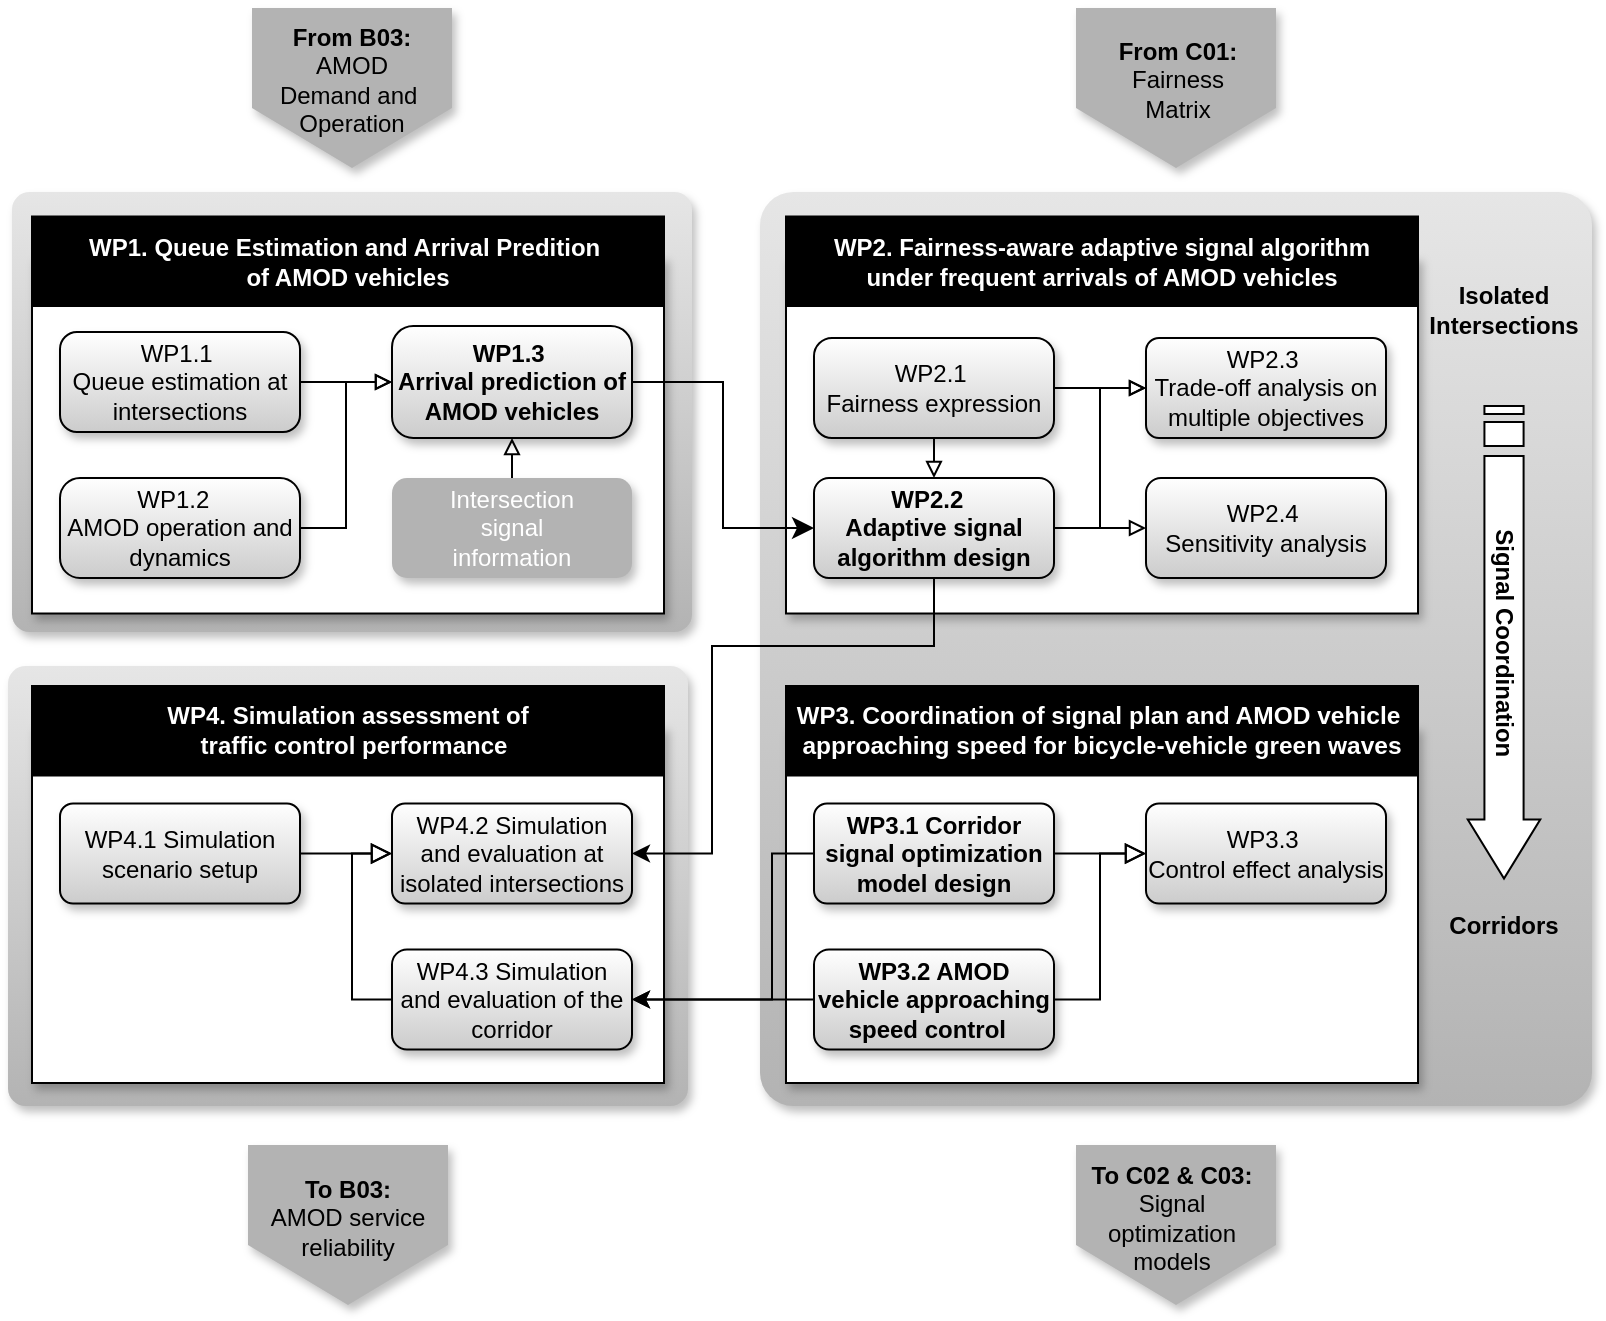 <mxfile version="24.7.12">
  <diagram id="C5RBs43oDa-KdzZeNtuy" name="Page-1">
    <mxGraphModel dx="2083" dy="232" grid="1" gridSize="10" guides="1" tooltips="1" connect="1" arrows="1" fold="1" page="1" pageScale="1" pageWidth="1169" pageHeight="827" math="0" shadow="0">
      <root>
        <mxCell id="WIyWlLk6GJQsqaUBKTNV-0" />
        <mxCell id="WIyWlLk6GJQsqaUBKTNV-1" parent="WIyWlLk6GJQsqaUBKTNV-0" />
        <mxCell id="zRnvxChmmkFEFyJADCu1-0" value="new" parent="WIyWlLk6GJQsqaUBKTNV-0" />
        <mxCell id="zRnvxChmmkFEFyJADCu1-98" value="" style="rounded=1;whiteSpace=wrap;html=1;fillStyle=auto;fillColor=#E6E6E6;gradientColor=#B3B3B3;gradientDirection=south;dashed=1;strokeColor=none;shadow=1;arcSize=4;" parent="zRnvxChmmkFEFyJADCu1-0" vertex="1">
          <mxGeometry x="151" y="1239" width="340" height="220" as="geometry" />
        </mxCell>
        <mxCell id="zRnvxChmmkFEFyJADCu1-97" value="" style="rounded=1;whiteSpace=wrap;html=1;fillStyle=auto;fillColor=#E6E6E6;gradientColor=#B3B3B3;gradientDirection=south;dashed=1;strokeColor=none;shadow=1;arcSize=4;" parent="zRnvxChmmkFEFyJADCu1-0" vertex="1">
          <mxGeometry x="153" y="1002" width="340" height="220" as="geometry" />
        </mxCell>
        <mxCell id="zRnvxChmmkFEFyJADCu1-2" value="" style="rounded=1;whiteSpace=wrap;html=1;fillStyle=auto;fillColor=#E6E6E6;gradientColor=#B3B3B3;gradientDirection=south;dashed=1;strokeColor=none;shadow=1;arcSize=4;" parent="zRnvxChmmkFEFyJADCu1-0" vertex="1">
          <mxGeometry x="527" y="1002" width="416" height="457" as="geometry" />
        </mxCell>
        <mxCell id="zRnvxChmmkFEFyJADCu1-3" value="" style="shape=offPageConnector;whiteSpace=wrap;html=1;rounded=0;fillColor=#B3B3B3;strokeColor=none;shadow=1;" parent="zRnvxChmmkFEFyJADCu1-0" vertex="1">
          <mxGeometry x="273" y="910" width="100" height="80" as="geometry" />
        </mxCell>
        <mxCell id="zRnvxChmmkFEFyJADCu1-4" value="From B03:&lt;div&gt;&lt;span style=&quot;font-weight: normal;&quot;&gt;AMOD Demand and&amp;nbsp; Operation&lt;/span&gt;&lt;/div&gt;" style="text;html=1;align=center;verticalAlign=middle;whiteSpace=wrap;rounded=0;fontStyle=1;" parent="zRnvxChmmkFEFyJADCu1-0" vertex="1">
          <mxGeometry x="283" y="928.5" width="80" height="35" as="geometry" />
        </mxCell>
        <mxCell id="zRnvxChmmkFEFyJADCu1-5" value="" style="shape=offPageConnector;whiteSpace=wrap;html=1;rounded=0;fillColor=#B3B3B3;strokeColor=none;shadow=1;" parent="zRnvxChmmkFEFyJADCu1-0" vertex="1">
          <mxGeometry x="685" y="910" width="100" height="80" as="geometry" />
        </mxCell>
        <mxCell id="zRnvxChmmkFEFyJADCu1-6" value="From C01:&lt;div&gt;&lt;span style=&quot;font-weight: normal;&quot;&gt;Fairness&lt;/span&gt;&lt;/div&gt;&lt;div&gt;&lt;span style=&quot;font-weight: normal;&quot;&gt;Matrix&lt;/span&gt;&lt;/div&gt;" style="text;html=1;align=center;verticalAlign=middle;whiteSpace=wrap;rounded=0;fontStyle=1;" parent="zRnvxChmmkFEFyJADCu1-0" vertex="1">
          <mxGeometry x="704" y="928.5" width="64" height="35" as="geometry" />
        </mxCell>
        <mxCell id="zRnvxChmmkFEFyJADCu1-9" value="&lt;div&gt;&lt;br&gt;&lt;/div&gt;&lt;div&gt;&lt;div&gt;&lt;br&gt;&lt;/div&gt;&lt;div&gt;&lt;br&gt;&lt;/div&gt;&lt;div&gt;&lt;br&gt;&lt;/div&gt;&lt;div&gt;&lt;br&gt;&lt;/div&gt;&lt;div&gt;&lt;br&gt;&lt;/div&gt;&lt;div&gt;&lt;br&gt;&lt;/div&gt;&lt;div&gt;&lt;br&gt;&lt;/div&gt;&lt;div&gt;&lt;br&gt;&lt;/div&gt;&lt;div&gt;&lt;br&gt;&lt;/div&gt;&lt;br&gt;&lt;/div&gt;" style="rounded=0;whiteSpace=wrap;html=1;fillStyle=solid;fillColor=#FFFFFF;shadow=1;" parent="zRnvxChmmkFEFyJADCu1-0" vertex="1">
          <mxGeometry x="163" y="1034.25" width="316" height="178.5" as="geometry" />
        </mxCell>
        <mxCell id="zRnvxChmmkFEFyJADCu1-10" value="&lt;div style=&quot;forced-color-adjust: none; font-family: Helvetica; font-size: 12px; font-style: normal; font-variant-ligatures: normal; font-variant-caps: normal; font-weight: 400; letter-spacing: normal; orphans: 2; text-align: center; text-indent: 0px; text-transform: none; widows: 2; word-spacing: 0px; -webkit-text-stroke-width: 0px; white-space: normal; text-decoration-thickness: initial; text-decoration-style: initial; text-decoration-color: initial;&quot;&gt;&lt;font style=&quot;background-color: rgb(0, 0, 0);&quot; color=&quot;#ffffff&quot;&gt;&lt;b style=&quot;forced-color-adjust: none;&quot;&gt;WP1.&amp;nbsp;&lt;/b&gt;&lt;/font&gt;&lt;b style=&quot;color: rgb(255, 255, 255);&quot;&gt;Queue Estimation and Arrival Predition&amp;nbsp;&lt;/b&gt;&lt;/div&gt;&lt;div style=&quot;forced-color-adjust: none; font-family: Helvetica; font-size: 12px; font-style: normal; font-variant-ligatures: normal; font-variant-caps: normal; font-weight: 400; letter-spacing: normal; orphans: 2; text-align: center; text-indent: 0px; text-transform: none; widows: 2; word-spacing: 0px; -webkit-text-stroke-width: 0px; white-space: normal; text-decoration-thickness: initial; text-decoration-style: initial; text-decoration-color: initial;&quot;&gt;&lt;b style=&quot;background-color: initial;&quot;&gt;&lt;font style=&quot;background-color: rgb(0, 0, 0);&quot; color=&quot;#ffffff&quot;&gt;of AMOD vehicles&lt;/font&gt;&lt;/b&gt;&lt;/div&gt;" style="rounded=0;whiteSpace=wrap;html=1;align=center;verticalAlign=middle;fillColor=#000000;" parent="zRnvxChmmkFEFyJADCu1-0" vertex="1">
          <mxGeometry x="163" y="1014.25" width="316" height="44.75" as="geometry" />
        </mxCell>
        <mxCell id="zRnvxChmmkFEFyJADCu1-14" value="&lt;span style=&quot;font-weight: 400;&quot;&gt;WP1.1&amp;nbsp;&lt;/span&gt;&lt;div&gt;&lt;span style=&quot;font-weight: 400;&quot;&gt;Queue estimation at intersections&lt;/span&gt;&lt;/div&gt;" style="rounded=1;whiteSpace=wrap;html=1;arcSize=17;shadow=1;fontStyle=1;gradientColor=#CCCCCC;gradientDirection=south;" parent="zRnvxChmmkFEFyJADCu1-0" vertex="1">
          <mxGeometry x="177" y="1072" width="120" height="50" as="geometry" />
        </mxCell>
        <mxCell id="zRnvxChmmkFEFyJADCu1-15" value="&lt;span style=&quot;font-weight: 400;&quot;&gt;WP1.2&amp;nbsp;&amp;nbsp;&lt;/span&gt;&lt;div&gt;&lt;span style=&quot;font-weight: 400;&quot;&gt;AMOD operation and dynamics&lt;/span&gt;&lt;/div&gt;" style="text;html=1;align=center;verticalAlign=middle;whiteSpace=wrap;rounded=1;strokeColor=default;fillColor=default;shadow=1;fontStyle=1;gradientColor=#CCCCCC;gradientDirection=south;arcSize=20;" parent="zRnvxChmmkFEFyJADCu1-0" vertex="1">
          <mxGeometry x="177" y="1145" width="120" height="50" as="geometry" />
        </mxCell>
        <mxCell id="zRnvxChmmkFEFyJADCu1-16" value="&lt;b&gt;WP1.3&amp;nbsp;&lt;/b&gt;&lt;div&gt;&lt;b&gt;Arrival prediction of AMOD vehicles&lt;/b&gt;&lt;/div&gt;" style="rounded=1;whiteSpace=wrap;html=1;arcSize=19;shadow=1;fontStyle=0;gradientColor=#CCCCCC;gradientDirection=south;fillColor=#FFFFFF;" parent="zRnvxChmmkFEFyJADCu1-0" vertex="1">
          <mxGeometry x="343" y="1069" width="120" height="56" as="geometry" />
        </mxCell>
        <mxCell id="zRnvxChmmkFEFyJADCu1-18" value="" style="edgeStyle=orthogonalEdgeStyle;rounded=0;html=1;jettySize=auto;orthogonalLoop=1;fontSize=11;endArrow=block;endFill=0;endSize=6;strokeWidth=1;shadow=0;labelBackgroundColor=none;exitX=1;exitY=0.5;exitDx=0;exitDy=0;entryX=0;entryY=0.5;entryDx=0;entryDy=0;" parent="zRnvxChmmkFEFyJADCu1-0" source="zRnvxChmmkFEFyJADCu1-14" target="zRnvxChmmkFEFyJADCu1-16" edge="1">
          <mxGeometry y="10" relative="1" as="geometry">
            <mxPoint as="offset" />
            <mxPoint x="516" y="705" as="sourcePoint" />
            <mxPoint x="560" y="705" as="targetPoint" />
          </mxGeometry>
        </mxCell>
        <mxCell id="zRnvxChmmkFEFyJADCu1-19" value="&lt;font color=&quot;#ffffff&quot;&gt;Intersection&lt;/font&gt;&lt;div&gt;&lt;font color=&quot;#ffffff&quot;&gt;signal&lt;/font&gt;&lt;/div&gt;&lt;div&gt;&lt;font color=&quot;#ffffff&quot;&gt;information&lt;/font&gt;&lt;/div&gt;" style="rounded=1;whiteSpace=wrap;html=1;fillColor=#B3B3B3;strokeColor=none;shadow=1;" parent="zRnvxChmmkFEFyJADCu1-0" vertex="1">
          <mxGeometry x="343" y="1145" width="120" height="50" as="geometry" />
        </mxCell>
        <mxCell id="zRnvxChmmkFEFyJADCu1-20" value="" style="edgeStyle=orthogonalEdgeStyle;rounded=0;html=1;jettySize=auto;orthogonalLoop=1;fontSize=11;endArrow=block;endFill=0;endSize=6;strokeWidth=1;shadow=0;labelBackgroundColor=none;exitX=1;exitY=0.5;exitDx=0;exitDy=0;entryX=0;entryY=0.5;entryDx=0;entryDy=0;" parent="zRnvxChmmkFEFyJADCu1-0" source="zRnvxChmmkFEFyJADCu1-15" target="zRnvxChmmkFEFyJADCu1-16" edge="1">
          <mxGeometry y="10" relative="1" as="geometry">
            <mxPoint as="offset" />
            <mxPoint x="303" y="1107" as="sourcePoint" />
            <mxPoint x="353" y="1107" as="targetPoint" />
          </mxGeometry>
        </mxCell>
        <mxCell id="zRnvxChmmkFEFyJADCu1-21" value="" style="edgeStyle=orthogonalEdgeStyle;rounded=0;html=1;jettySize=auto;orthogonalLoop=1;fontSize=11;endArrow=block;endFill=0;endSize=6;strokeWidth=1;shadow=0;labelBackgroundColor=none;exitX=0.5;exitY=0;exitDx=0;exitDy=0;" parent="zRnvxChmmkFEFyJADCu1-0" source="zRnvxChmmkFEFyJADCu1-19" edge="1">
          <mxGeometry y="10" relative="1" as="geometry">
            <mxPoint as="offset" />
            <mxPoint x="303" y="1107" as="sourcePoint" />
            <mxPoint x="403" y="1125" as="targetPoint" />
          </mxGeometry>
        </mxCell>
        <mxCell id="zRnvxChmmkFEFyJADCu1-22" value="&lt;div&gt;&lt;br&gt;&lt;/div&gt;&lt;div&gt;&lt;div&gt;&lt;br&gt;&lt;/div&gt;&lt;div&gt;&lt;br&gt;&lt;/div&gt;&lt;div&gt;&lt;br&gt;&lt;/div&gt;&lt;div&gt;&lt;br&gt;&lt;/div&gt;&lt;div&gt;&lt;br&gt;&lt;/div&gt;&lt;div&gt;&lt;br&gt;&lt;/div&gt;&lt;div&gt;&lt;br&gt;&lt;/div&gt;&lt;div&gt;&lt;br&gt;&lt;/div&gt;&lt;div&gt;&lt;br&gt;&lt;/div&gt;&lt;br&gt;&lt;/div&gt;" style="rounded=0;whiteSpace=wrap;html=1;fillStyle=solid;fillColor=#FFFFFF;shadow=1;" parent="zRnvxChmmkFEFyJADCu1-0" vertex="1">
          <mxGeometry x="540" y="1034.25" width="316" height="178.5" as="geometry" />
        </mxCell>
        <mxCell id="zRnvxChmmkFEFyJADCu1-23" value="&lt;div style=&quot;forced-color-adjust: none; font-family: Helvetica; font-size: 12px; font-style: normal; font-variant-ligatures: normal; font-variant-caps: normal; font-weight: 400; letter-spacing: normal; orphans: 2; text-align: center; text-indent: 0px; text-transform: none; widows: 2; word-spacing: 0px; -webkit-text-stroke-width: 0px; white-space: normal; text-decoration-thickness: initial; text-decoration-style: initial; text-decoration-color: initial;&quot;&gt;&lt;font color=&quot;#ffffff&quot;&gt;&lt;font style=&quot;background-color: rgb(0, 0, 0);&quot;&gt;&lt;b style=&quot;forced-color-adjust: none;&quot;&gt;WP2.&amp;nbsp;&lt;/b&gt;&lt;/font&gt;&lt;b style=&quot;background-color: initial;&quot;&gt;Fairness-aware adaptive signal algorithm&lt;/b&gt;&lt;/font&gt;&lt;/div&gt;&lt;div&gt;&lt;b&gt;&lt;font color=&quot;#ffffff&quot;&gt;under frequent arrivals of AMOD vehicles&lt;/font&gt;&lt;/b&gt;&lt;/div&gt;" style="rounded=0;whiteSpace=wrap;html=1;align=center;verticalAlign=middle;fillColor=#000000;" parent="zRnvxChmmkFEFyJADCu1-0" vertex="1">
          <mxGeometry x="540" y="1014.25" width="316" height="44.75" as="geometry" />
        </mxCell>
        <mxCell id="zRnvxChmmkFEFyJADCu1-24" value="&lt;span style=&quot;font-weight: 400;&quot;&gt;WP2.1&amp;nbsp;&lt;/span&gt;&lt;div&gt;&lt;span style=&quot;font-weight: 400;&quot;&gt;Fairness expression&lt;/span&gt;&lt;/div&gt;" style="rounded=1;whiteSpace=wrap;html=1;arcSize=18;shadow=1;fontStyle=1;gradientColor=#CCCCCC;gradientDirection=south;" parent="zRnvxChmmkFEFyJADCu1-0" vertex="1">
          <mxGeometry x="554" y="1075" width="120" height="50" as="geometry" />
        </mxCell>
        <mxCell id="zRnvxChmmkFEFyJADCu1-25" value="WP2.2&amp;nbsp;&amp;nbsp;&lt;div&gt;Adaptive signal algorithm design&lt;/div&gt;" style="text;html=1;align=center;verticalAlign=middle;whiteSpace=wrap;rounded=1;strokeColor=default;fillColor=default;shadow=1;fontStyle=1;gradientColor=#CCCCCC;gradientDirection=south;" parent="zRnvxChmmkFEFyJADCu1-0" vertex="1">
          <mxGeometry x="554" y="1145" width="120" height="50" as="geometry" />
        </mxCell>
        <mxCell id="zRnvxChmmkFEFyJADCu1-26" value="&lt;span style=&quot;font-weight: 400;&quot;&gt;WP2.3&amp;nbsp;&lt;/span&gt;&lt;div&gt;&lt;span style=&quot;font-weight: 400;&quot;&gt;Trade-off analysis on multiple objectives&lt;/span&gt;&lt;/div&gt;" style="rounded=1;whiteSpace=wrap;html=1;arcSize=13;shadow=1;fontStyle=1;gradientColor=#CCCCCC;gradientDirection=south;fillColor=#FFFFFF;" parent="zRnvxChmmkFEFyJADCu1-0" vertex="1">
          <mxGeometry x="720" y="1075" width="120" height="50" as="geometry" />
        </mxCell>
        <mxCell id="zRnvxChmmkFEFyJADCu1-27" value="" style="edgeStyle=orthogonalEdgeStyle;rounded=0;html=1;jettySize=auto;orthogonalLoop=1;fontSize=11;endArrow=block;endFill=0;endSize=6;strokeWidth=1;shadow=0;labelBackgroundColor=none;exitX=1;exitY=0.5;exitDx=0;exitDy=0;entryX=0;entryY=0.5;entryDx=0;entryDy=0;" parent="zRnvxChmmkFEFyJADCu1-0" source="zRnvxChmmkFEFyJADCu1-24" target="zRnvxChmmkFEFyJADCu1-26" edge="1">
          <mxGeometry y="10" relative="1" as="geometry">
            <mxPoint as="offset" />
            <mxPoint x="893" y="698" as="sourcePoint" />
            <mxPoint x="937" y="698" as="targetPoint" />
          </mxGeometry>
        </mxCell>
        <mxCell id="zRnvxChmmkFEFyJADCu1-29" value="" style="edgeStyle=orthogonalEdgeStyle;rounded=0;html=1;jettySize=auto;orthogonalLoop=1;fontSize=11;endArrow=block;endFill=0;endSize=6;strokeWidth=1;shadow=0;labelBackgroundColor=none;exitX=1;exitY=0.5;exitDx=0;exitDy=0;entryX=0;entryY=0.5;entryDx=0;entryDy=0;" parent="zRnvxChmmkFEFyJADCu1-0" source="zRnvxChmmkFEFyJADCu1-25" target="zRnvxChmmkFEFyJADCu1-26" edge="1">
          <mxGeometry y="10" relative="1" as="geometry">
            <mxPoint as="offset" />
            <mxPoint x="680" y="1107" as="sourcePoint" />
            <mxPoint x="730" y="1107" as="targetPoint" />
          </mxGeometry>
        </mxCell>
        <mxCell id="zRnvxChmmkFEFyJADCu1-31" value="&lt;span style=&quot;font-weight: 400;&quot;&gt;WP2.4&amp;nbsp;&lt;/span&gt;&lt;div&gt;&lt;span style=&quot;font-weight: 400;&quot;&gt;Sensitivity analysis&lt;/span&gt;&lt;/div&gt;" style="rounded=1;whiteSpace=wrap;html=1;arcSize=15;shadow=1;fontStyle=1;gradientColor=#CCCCCC;gradientDirection=south;fillColor=#FFFFFF;" parent="zRnvxChmmkFEFyJADCu1-0" vertex="1">
          <mxGeometry x="720" y="1145" width="120" height="50" as="geometry" />
        </mxCell>
        <mxCell id="zRnvxChmmkFEFyJADCu1-40" value="" style="shape=offPageConnector;whiteSpace=wrap;html=1;rounded=0;fillColor=#B3B3B3;strokeColor=none;shadow=1;" parent="zRnvxChmmkFEFyJADCu1-0" vertex="1">
          <mxGeometry x="271" y="1478.5" width="100" height="80" as="geometry" />
        </mxCell>
        <mxCell id="zRnvxChmmkFEFyJADCu1-41" value="To B03:&lt;div&gt;&lt;span style=&quot;font-weight: normal;&quot;&gt;AMOD service reliability&lt;/span&gt;&lt;/div&gt;" style="text;html=1;align=center;verticalAlign=middle;whiteSpace=wrap;rounded=0;fontStyle=1;" parent="zRnvxChmmkFEFyJADCu1-0" vertex="1">
          <mxGeometry x="281" y="1497" width="80" height="35" as="geometry" />
        </mxCell>
        <mxCell id="zRnvxChmmkFEFyJADCu1-42" value="" style="shape=offPageConnector;whiteSpace=wrap;html=1;rounded=0;fillColor=#B3B3B3;strokeColor=none;shadow=1;" parent="zRnvxChmmkFEFyJADCu1-0" vertex="1">
          <mxGeometry x="685" y="1478.5" width="100" height="80" as="geometry" />
        </mxCell>
        <mxCell id="zRnvxChmmkFEFyJADCu1-43" value="To C02 &amp;amp; C03:&lt;div&gt;&lt;span style=&quot;font-weight: normal;&quot;&gt;Signal optimization models&lt;/span&gt;&lt;/div&gt;" style="text;html=1;align=center;verticalAlign=middle;whiteSpace=wrap;rounded=0;fontStyle=1;" parent="zRnvxChmmkFEFyJADCu1-0" vertex="1">
          <mxGeometry x="691" y="1497" width="84" height="35" as="geometry" />
        </mxCell>
        <mxCell id="zRnvxChmmkFEFyJADCu1-44" value="&lt;b&gt;Isolated Intersections&lt;/b&gt;" style="text;html=1;align=center;verticalAlign=middle;whiteSpace=wrap;rounded=0;" parent="zRnvxChmmkFEFyJADCu1-0" vertex="1">
          <mxGeometry x="869" y="1046" width="60" height="30" as="geometry" />
        </mxCell>
        <mxCell id="zRnvxChmmkFEFyJADCu1-45" value="&lt;b&gt;Corridors&lt;/b&gt;" style="text;html=1;align=center;verticalAlign=middle;whiteSpace=wrap;rounded=0;" parent="zRnvxChmmkFEFyJADCu1-0" vertex="1">
          <mxGeometry x="859" y="1353.75" width="80" height="30" as="geometry" />
        </mxCell>
        <mxCell id="zRnvxChmmkFEFyJADCu1-57" value="&lt;b&gt;Signal Coordination&lt;/b&gt;" style="html=1;shadow=0;dashed=0;align=center;verticalAlign=middle;shape=mxgraph.arrows2.stripedArrow;dy=0.46;dx=29.47;notch=25;rotation=90;" parent="zRnvxChmmkFEFyJADCu1-0" vertex="1">
          <mxGeometry x="780.88" y="1209" width="236.25" height="36.25" as="geometry" />
        </mxCell>
        <mxCell id="zRnvxChmmkFEFyJADCu1-66" value="&lt;div&gt;&lt;br&gt;&lt;/div&gt;&lt;div&gt;&lt;div&gt;&lt;br&gt;&lt;/div&gt;&lt;div&gt;&lt;br&gt;&lt;/div&gt;&lt;div&gt;&lt;br&gt;&lt;/div&gt;&lt;div&gt;&lt;br&gt;&lt;/div&gt;&lt;div&gt;&lt;br&gt;&lt;/div&gt;&lt;div&gt;&lt;br&gt;&lt;/div&gt;&lt;div&gt;&lt;br&gt;&lt;/div&gt;&lt;div&gt;&lt;br&gt;&lt;/div&gt;&lt;div&gt;&lt;br&gt;&lt;/div&gt;&lt;br&gt;&lt;/div&gt;" style="rounded=0;whiteSpace=wrap;html=1;fillStyle=solid;fillColor=#FFFFFF;shadow=1;" parent="zRnvxChmmkFEFyJADCu1-0" vertex="1">
          <mxGeometry x="540" y="1269" width="316" height="178.5" as="geometry" />
        </mxCell>
        <mxCell id="zRnvxChmmkFEFyJADCu1-67" value="&lt;div style=&quot;forced-color-adjust: none; font-family: Helvetica; font-size: 12px; font-style: normal; font-variant-ligatures: normal; font-variant-caps: normal; letter-spacing: normal; orphans: 2; text-align: center; text-indent: 0px; text-transform: none; widows: 2; word-spacing: 0px; -webkit-text-stroke-width: 0px; white-space: normal; text-decoration-thickness: initial; text-decoration-style: initial; text-decoration-color: initial;&quot;&gt;&lt;font color=&quot;#ffffff&quot;&gt;&lt;font style=&quot;background-color: rgb(0, 0, 0);&quot;&gt;&lt;span style=&quot;forced-color-adjust: none;&quot;&gt;WP3.&amp;nbsp;&lt;/span&gt;&lt;/font&gt;&lt;span style=&quot;font-family: sans-serif; font-size: 12.256px; text-align: start; white-space: pre; background-color: rgb(0, 0, 0);&quot;&gt;Coordination of signal plan and AMOD vehicle &lt;/span&gt;&lt;/font&gt;&lt;/div&gt;&lt;div style=&quot;forced-color-adjust: none; font-family: Helvetica; font-size: 12px; font-style: normal; font-variant-ligatures: normal; font-variant-caps: normal; letter-spacing: normal; orphans: 2; text-align: center; text-indent: 0px; text-transform: none; widows: 2; word-spacing: 0px; -webkit-text-stroke-width: 0px; white-space: normal; text-decoration-thickness: initial; text-decoration-style: initial; text-decoration-color: initial;&quot;&gt;&lt;font color=&quot;#ffffff&quot;&gt;&lt;span style=&quot;font-family: sans-serif; font-size: 12.256px; text-align: start; white-space: pre; background-color: rgb(0, 0, 0);&quot;&gt;approaching speed for bicycle-vehicle &lt;/span&gt;&lt;/font&gt;&lt;span style=&quot;color: rgb(255, 255, 255); font-family: sans-serif; font-size: 12.256px; text-align: start; white-space: pre; background-color: rgb(0, 0, 0);&quot;&gt;green wave&lt;/span&gt;&lt;span style=&quot;color: rgb(255, 255, 255); font-family: sans-serif; font-size: 12.256px; text-align: start; white-space: pre; background-color: rgb(0, 0, 0);&quot;&gt;s&lt;/span&gt;&lt;/div&gt;" style="rounded=0;whiteSpace=wrap;html=1;align=center;verticalAlign=middle;fillColor=#000000;fontStyle=1" parent="zRnvxChmmkFEFyJADCu1-0" vertex="1">
          <mxGeometry x="540" y="1249" width="316" height="44.75" as="geometry" />
        </mxCell>
        <mxCell id="zRnvxChmmkFEFyJADCu1-68" value="&lt;b&gt;&lt;span style=&quot;&quot;&gt;WP3.1&amp;nbsp;&lt;/span&gt;&lt;span style=&quot;background-color: initial;&quot;&gt;Corridor signal optimization model design&lt;/span&gt;&lt;/b&gt;" style="rounded=1;whiteSpace=wrap;html=1;arcSize=13;shadow=1;fontStyle=0;gradientColor=#CCCCCC;gradientDirection=south;" parent="zRnvxChmmkFEFyJADCu1-0" vertex="1">
          <mxGeometry x="554" y="1307.75" width="120" height="50" as="geometry" />
        </mxCell>
        <mxCell id="zRnvxChmmkFEFyJADCu1-69" value="&lt;span style=&quot;&quot;&gt;&lt;b&gt;WP3.2 AMOD vehicle approaching speed control&amp;nbsp;&amp;nbsp;&lt;/b&gt;&lt;/span&gt;" style="text;html=1;align=center;verticalAlign=middle;whiteSpace=wrap;rounded=1;strokeColor=default;fillColor=default;shadow=1;fontStyle=0;gradientColor=#CCCCCC;gradientDirection=south;" parent="zRnvxChmmkFEFyJADCu1-0" vertex="1">
          <mxGeometry x="554" y="1380.75" width="120" height="50" as="geometry" />
        </mxCell>
        <mxCell id="zRnvxChmmkFEFyJADCu1-70" value="&lt;span style=&quot;font-weight: 400;&quot;&gt;WP3.3&amp;nbsp;&lt;/span&gt;&lt;div&gt;&lt;span style=&quot;font-weight: 400;&quot;&gt;Control effect analysis&lt;/span&gt;&lt;/div&gt;" style="rounded=1;whiteSpace=wrap;html=1;arcSize=13;shadow=1;fontStyle=1;gradientColor=#CCCCCC;gradientDirection=south;fillColor=#FFFFFF;" parent="zRnvxChmmkFEFyJADCu1-0" vertex="1">
          <mxGeometry x="720" y="1307.75" width="120" height="50" as="geometry" />
        </mxCell>
        <mxCell id="zRnvxChmmkFEFyJADCu1-71" value="" style="edgeStyle=orthogonalEdgeStyle;rounded=0;html=1;jettySize=auto;orthogonalLoop=1;fontSize=11;endArrow=block;endFill=0;endSize=8;strokeWidth=1;shadow=0;labelBackgroundColor=none;exitX=1;exitY=0.5;exitDx=0;exitDy=0;entryX=0;entryY=0.5;entryDx=0;entryDy=0;" parent="zRnvxChmmkFEFyJADCu1-0" source="zRnvxChmmkFEFyJADCu1-68" target="zRnvxChmmkFEFyJADCu1-70" edge="1">
          <mxGeometry y="10" relative="1" as="geometry">
            <mxPoint as="offset" />
            <mxPoint x="893" y="940.75" as="sourcePoint" />
            <mxPoint x="937" y="940.75" as="targetPoint" />
          </mxGeometry>
        </mxCell>
        <mxCell id="zRnvxChmmkFEFyJADCu1-72" value="" style="edgeStyle=orthogonalEdgeStyle;rounded=0;html=1;jettySize=auto;orthogonalLoop=1;fontSize=11;endArrow=block;endFill=0;endSize=8;strokeWidth=1;shadow=0;labelBackgroundColor=none;exitX=1;exitY=0.5;exitDx=0;exitDy=0;entryX=0;entryY=0.5;entryDx=0;entryDy=0;" parent="zRnvxChmmkFEFyJADCu1-0" source="zRnvxChmmkFEFyJADCu1-69" target="zRnvxChmmkFEFyJADCu1-70" edge="1">
          <mxGeometry y="10" relative="1" as="geometry">
            <mxPoint as="offset" />
            <mxPoint x="680" y="1342.75" as="sourcePoint" />
            <mxPoint x="730" y="1342.75" as="targetPoint" />
          </mxGeometry>
        </mxCell>
        <mxCell id="zRnvxChmmkFEFyJADCu1-76" value="" style="edgeStyle=orthogonalEdgeStyle;rounded=0;html=1;jettySize=auto;orthogonalLoop=1;fontSize=11;endArrow=block;endFill=0;endSize=6;strokeWidth=1;shadow=0;labelBackgroundColor=none;exitX=0.5;exitY=1;exitDx=0;exitDy=0;entryX=0.5;entryY=0;entryDx=0;entryDy=0;" parent="zRnvxChmmkFEFyJADCu1-0" source="zRnvxChmmkFEFyJADCu1-24" target="zRnvxChmmkFEFyJADCu1-25" edge="1">
          <mxGeometry y="10" relative="1" as="geometry">
            <mxPoint as="offset" />
            <mxPoint x="684" y="1107" as="sourcePoint" />
            <mxPoint x="614" y="1145" as="targetPoint" />
          </mxGeometry>
        </mxCell>
        <mxCell id="zRnvxChmmkFEFyJADCu1-79" value="" style="edgeStyle=orthogonalEdgeStyle;rounded=0;html=1;jettySize=auto;orthogonalLoop=1;fontSize=11;endArrow=classic;endFill=1;endSize=8;strokeWidth=1;shadow=0;labelBackgroundColor=none;exitX=1;exitY=0.5;exitDx=0;exitDy=0;entryX=0;entryY=0.5;entryDx=0;entryDy=0;fontStyle=1" parent="zRnvxChmmkFEFyJADCu1-0" source="zRnvxChmmkFEFyJADCu1-16" target="zRnvxChmmkFEFyJADCu1-25" edge="1">
          <mxGeometry y="10" relative="1" as="geometry">
            <mxPoint as="offset" />
            <mxPoint x="307" y="1107" as="sourcePoint" />
            <mxPoint x="353" y="1107" as="targetPoint" />
          </mxGeometry>
        </mxCell>
        <mxCell id="zRnvxChmmkFEFyJADCu1-83" value="&lt;div&gt;&lt;br&gt;&lt;/div&gt;&lt;div&gt;&lt;div&gt;&lt;br&gt;&lt;/div&gt;&lt;div&gt;&lt;br&gt;&lt;/div&gt;&lt;div&gt;&lt;br&gt;&lt;/div&gt;&lt;div&gt;&lt;br&gt;&lt;/div&gt;&lt;div&gt;&lt;br&gt;&lt;/div&gt;&lt;div&gt;&lt;br&gt;&lt;/div&gt;&lt;div&gt;&lt;br&gt;&lt;/div&gt;&lt;div&gt;&lt;br&gt;&lt;/div&gt;&lt;div&gt;&lt;br&gt;&lt;/div&gt;&lt;br&gt;&lt;/div&gt;" style="rounded=0;whiteSpace=wrap;html=1;fillStyle=solid;fillColor=#FFFFFF;shadow=1;" parent="zRnvxChmmkFEFyJADCu1-0" vertex="1">
          <mxGeometry x="163" y="1269" width="316" height="178.5" as="geometry" />
        </mxCell>
        <mxCell id="zRnvxChmmkFEFyJADCu1-84" value="&lt;div style=&quot;text-align: start; forced-color-adjust: none; font-style: normal; font-variant-ligatures: normal; font-variant-caps: normal; font-weight: 400; letter-spacing: normal; orphans: 2; text-indent: 0px; text-transform: none; widows: 2; word-spacing: 0px; -webkit-text-stroke-width: 0px; text-decoration-thickness: initial; text-decoration-style: initial; text-decoration-color: initial;&quot;&gt;&lt;font style=&quot;&quot; color=&quot;#ffffff&quot;&gt;&lt;font style=&quot;background-color: rgb(0, 0, 0); font-size: 12px;&quot;&gt;&lt;b style=&quot;forced-color-adjust: none;&quot;&gt;WP4. &lt;font style=&quot;font-size: 12px;&quot; face=&quot;sans-serif&quot;&gt;&lt;span style=&quot;white-space: pre;&quot;&gt;Simulation assessment of&lt;/span&gt;&lt;/font&gt;&lt;/b&gt;&lt;/font&gt;&lt;/font&gt;&lt;/div&gt;&lt;div style=&quot;text-align: start; forced-color-adjust: none; font-style: normal; font-variant-ligatures: normal; font-variant-caps: normal; font-weight: 400; letter-spacing: normal; orphans: 2; text-indent: 0px; text-transform: none; widows: 2; word-spacing: 0px; -webkit-text-stroke-width: 0px; text-decoration-thickness: initial; text-decoration-style: initial; text-decoration-color: initial;&quot;&gt;&lt;font style=&quot;&quot; color=&quot;#ffffff&quot;&gt;&lt;font style=&quot;background-color: rgb(0, 0, 0); font-size: 12px;&quot;&gt;&lt;b style=&quot;forced-color-adjust: none;&quot;&gt;&lt;font style=&quot;font-size: 12px;&quot; face=&quot;sans-serif&quot;&gt;&lt;span style=&quot;white-space: pre;&quot;&gt;     traffic control performance&lt;/span&gt;&lt;/font&gt;&lt;/b&gt;&lt;/font&gt;&lt;/font&gt;&lt;/div&gt;" style="rounded=0;whiteSpace=wrap;html=1;align=center;verticalAlign=middle;fillColor=#000000;" parent="zRnvxChmmkFEFyJADCu1-0" vertex="1">
          <mxGeometry x="163" y="1249" width="316" height="44.75" as="geometry" />
        </mxCell>
        <mxCell id="zRnvxChmmkFEFyJADCu1-85" value="&lt;span&gt;&lt;span style=&quot;&quot;&gt;WP4.1 Simulation scenario setup&lt;/span&gt;&lt;/span&gt;" style="rounded=1;whiteSpace=wrap;html=1;arcSize=13;shadow=1;fontStyle=0;gradientColor=#CCCCCC;gradientDirection=south;" parent="zRnvxChmmkFEFyJADCu1-0" vertex="1">
          <mxGeometry x="177" y="1307.75" width="120" height="50" as="geometry" />
        </mxCell>
        <mxCell id="zRnvxChmmkFEFyJADCu1-86" value="&lt;span style=&quot;&quot;&gt;WP4.3 Simulation and evaluation of the corridor&lt;/span&gt;" style="text;html=1;align=center;verticalAlign=middle;whiteSpace=wrap;rounded=1;strokeColor=default;fillColor=default;shadow=1;fontStyle=0;gradientColor=#CCCCCC;gradientDirection=south;" parent="zRnvxChmmkFEFyJADCu1-0" vertex="1">
          <mxGeometry x="343" y="1380.75" width="120" height="50" as="geometry" />
        </mxCell>
        <mxCell id="zRnvxChmmkFEFyJADCu1-87" value="&lt;span style=&quot;font-weight: 400;&quot;&gt;WP4.2&amp;nbsp;&lt;/span&gt;&lt;span style=&quot;font-weight: 400; background-color: initial;&quot;&gt;Simulation and evaluation at isolated intersections&lt;/span&gt;" style="rounded=1;whiteSpace=wrap;html=1;arcSize=13;shadow=1;fontStyle=1;gradientColor=#CCCCCC;gradientDirection=south;fillColor=#FFFFFF;" parent="zRnvxChmmkFEFyJADCu1-0" vertex="1">
          <mxGeometry x="343" y="1307.75" width="120" height="50" as="geometry" />
        </mxCell>
        <mxCell id="zRnvxChmmkFEFyJADCu1-88" value="" style="edgeStyle=orthogonalEdgeStyle;rounded=0;html=1;jettySize=auto;orthogonalLoop=1;fontSize=11;endArrow=block;endFill=0;endSize=8;strokeWidth=1;shadow=0;labelBackgroundColor=none;exitX=1;exitY=0.5;exitDx=0;exitDy=0;entryX=0;entryY=0.5;entryDx=0;entryDy=0;" parent="zRnvxChmmkFEFyJADCu1-0" source="zRnvxChmmkFEFyJADCu1-85" target="zRnvxChmmkFEFyJADCu1-87" edge="1">
          <mxGeometry y="10" relative="1" as="geometry">
            <mxPoint as="offset" />
            <mxPoint x="251" y="1389.0" as="sourcePoint" />
            <mxPoint x="297" y="1389.0" as="targetPoint" />
          </mxGeometry>
        </mxCell>
        <mxCell id="zRnvxChmmkFEFyJADCu1-89" value="" style="edgeStyle=orthogonalEdgeStyle;rounded=0;html=1;jettySize=auto;orthogonalLoop=1;fontSize=11;endArrow=block;endFill=0;endSize=8;strokeWidth=1;shadow=0;labelBackgroundColor=none;exitX=0;exitY=0.5;exitDx=0;exitDy=0;entryX=0;entryY=0.5;entryDx=0;entryDy=0;" parent="zRnvxChmmkFEFyJADCu1-0" source="zRnvxChmmkFEFyJADCu1-86" target="zRnvxChmmkFEFyJADCu1-87" edge="1">
          <mxGeometry y="10" relative="1" as="geometry">
            <mxPoint as="offset" />
            <mxPoint x="303" y="1342.75" as="sourcePoint" />
            <mxPoint x="353" y="1342.75" as="targetPoint" />
          </mxGeometry>
        </mxCell>
        <mxCell id="zRnvxChmmkFEFyJADCu1-92" value="" style="edgeStyle=orthogonalEdgeStyle;rounded=0;html=1;jettySize=auto;orthogonalLoop=1;fontSize=11;endArrow=classic;endFill=1;endSize=6;strokeWidth=1;shadow=0;labelBackgroundColor=none;exitX=0.5;exitY=1;exitDx=0;exitDy=0;entryX=1;entryY=0.5;entryDx=0;entryDy=0;" parent="zRnvxChmmkFEFyJADCu1-0" source="zRnvxChmmkFEFyJADCu1-25" target="zRnvxChmmkFEFyJADCu1-87" edge="1">
          <mxGeometry y="10" relative="1" as="geometry">
            <mxPoint as="offset" />
            <mxPoint x="624" y="1129" as="sourcePoint" />
            <mxPoint x="624" y="1152" as="targetPoint" />
            <Array as="points">
              <mxPoint x="614" y="1229" />
              <mxPoint x="503" y="1229" />
              <mxPoint x="503" y="1333" />
            </Array>
          </mxGeometry>
        </mxCell>
        <mxCell id="zRnvxChmmkFEFyJADCu1-93" value="" style="edgeStyle=orthogonalEdgeStyle;rounded=0;html=1;jettySize=auto;orthogonalLoop=1;fontSize=11;endArrow=block;endFill=0;endSize=6;strokeWidth=1;shadow=0;labelBackgroundColor=none;exitX=1;exitY=0.5;exitDx=0;exitDy=0;entryX=0;entryY=0.5;entryDx=0;entryDy=0;" parent="zRnvxChmmkFEFyJADCu1-0" source="zRnvxChmmkFEFyJADCu1-25" target="zRnvxChmmkFEFyJADCu1-31" edge="1">
          <mxGeometry y="10" relative="1" as="geometry">
            <mxPoint as="offset" />
            <mxPoint x="624" y="1125" as="sourcePoint" />
            <mxPoint x="624" y="1148" as="targetPoint" />
          </mxGeometry>
        </mxCell>
        <mxCell id="zRnvxChmmkFEFyJADCu1-94" value="" style="edgeStyle=orthogonalEdgeStyle;rounded=0;html=1;jettySize=auto;orthogonalLoop=1;fontSize=11;endArrow=classic;endFill=1;endSize=6;strokeWidth=1;shadow=0;labelBackgroundColor=none;exitX=0;exitY=0.5;exitDx=0;exitDy=0;entryX=1;entryY=0.5;entryDx=0;entryDy=0;" parent="zRnvxChmmkFEFyJADCu1-0" source="zRnvxChmmkFEFyJADCu1-69" target="zRnvxChmmkFEFyJADCu1-86" edge="1">
          <mxGeometry y="10" relative="1" as="geometry">
            <mxPoint as="offset" />
            <mxPoint x="526.97" y="1430.75" as="sourcePoint" />
            <mxPoint x="375.97" y="1574.75" as="targetPoint" />
            <Array as="points">
              <mxPoint x="503" y="1406" />
              <mxPoint x="503" y="1406" />
            </Array>
          </mxGeometry>
        </mxCell>
        <mxCell id="zRnvxChmmkFEFyJADCu1-95" value="" style="edgeStyle=orthogonalEdgeStyle;rounded=0;html=1;jettySize=auto;orthogonalLoop=1;fontSize=11;endArrow=classic;endFill=1;endSize=6;strokeWidth=1;shadow=0;labelBackgroundColor=none;exitX=0;exitY=0.5;exitDx=0;exitDy=0;entryX=1;entryY=0.5;entryDx=0;entryDy=0;" parent="zRnvxChmmkFEFyJADCu1-0" source="zRnvxChmmkFEFyJADCu1-68" target="zRnvxChmmkFEFyJADCu1-86" edge="1">
          <mxGeometry y="10" relative="1" as="geometry">
            <mxPoint as="offset" />
            <mxPoint x="564" y="1416" as="sourcePoint" />
            <mxPoint x="463" y="1409" as="targetPoint" />
            <Array as="points">
              <mxPoint x="533" y="1333" />
              <mxPoint x="533" y="1406" />
            </Array>
          </mxGeometry>
        </mxCell>
      </root>
    </mxGraphModel>
  </diagram>
</mxfile>
